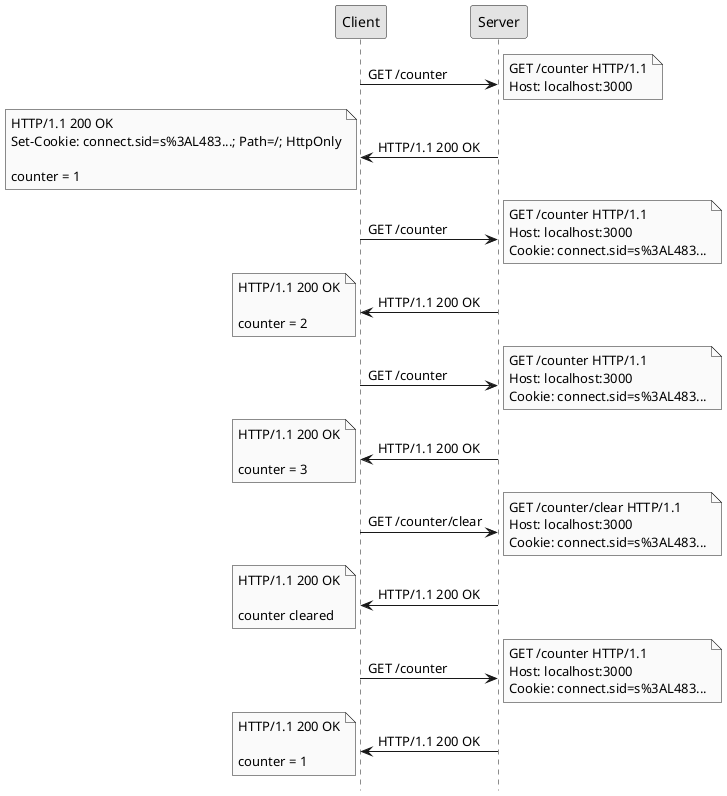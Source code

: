 @startuml
hide footbox
skinparam monochrome true

Client -> Server: GET /counter
note right: GET /counter HTTP/1.1\nHost: localhost:3000
Server -> Client: HTTP/1.1 200 OK
note left: HTTP/1.1 200 OK\nSet-Cookie: connect.sid=s%3AL483...; Path=/; HttpOnly\n\ncounter = 1
Client -> Server: GET /counter
note right: GET /counter HTTP/1.1\nHost: localhost:3000\nCookie: connect.sid=s%3AL483...
Server -> Client: HTTP/1.1 200 OK
note left: HTTP/1.1 200 OK\n\ncounter = 2
Client -> Server: GET /counter
note right: GET /counter HTTP/1.1\nHost: localhost:3000\nCookie: connect.sid=s%3AL483...
Server -> Client: HTTP/1.1 200 OK
note left: HTTP/1.1 200 OK\n\ncounter = 3
Client -> Server: GET /counter/clear
note right: GET /counter/clear HTTP/1.1\nHost: localhost:3000\nCookie: connect.sid=s%3AL483...
Server -> Client: HTTP/1.1 200 OK
note left: HTTP/1.1 200 OK\n\ncounter cleared
Client -> Server: GET /counter
note right: GET /counter HTTP/1.1\nHost: localhost:3000\nCookie: connect.sid=s%3AL483...
Server -> Client: HTTP/1.1 200 OK
note left: HTTP/1.1 200 OK\n\ncounter = 1

@enduml



